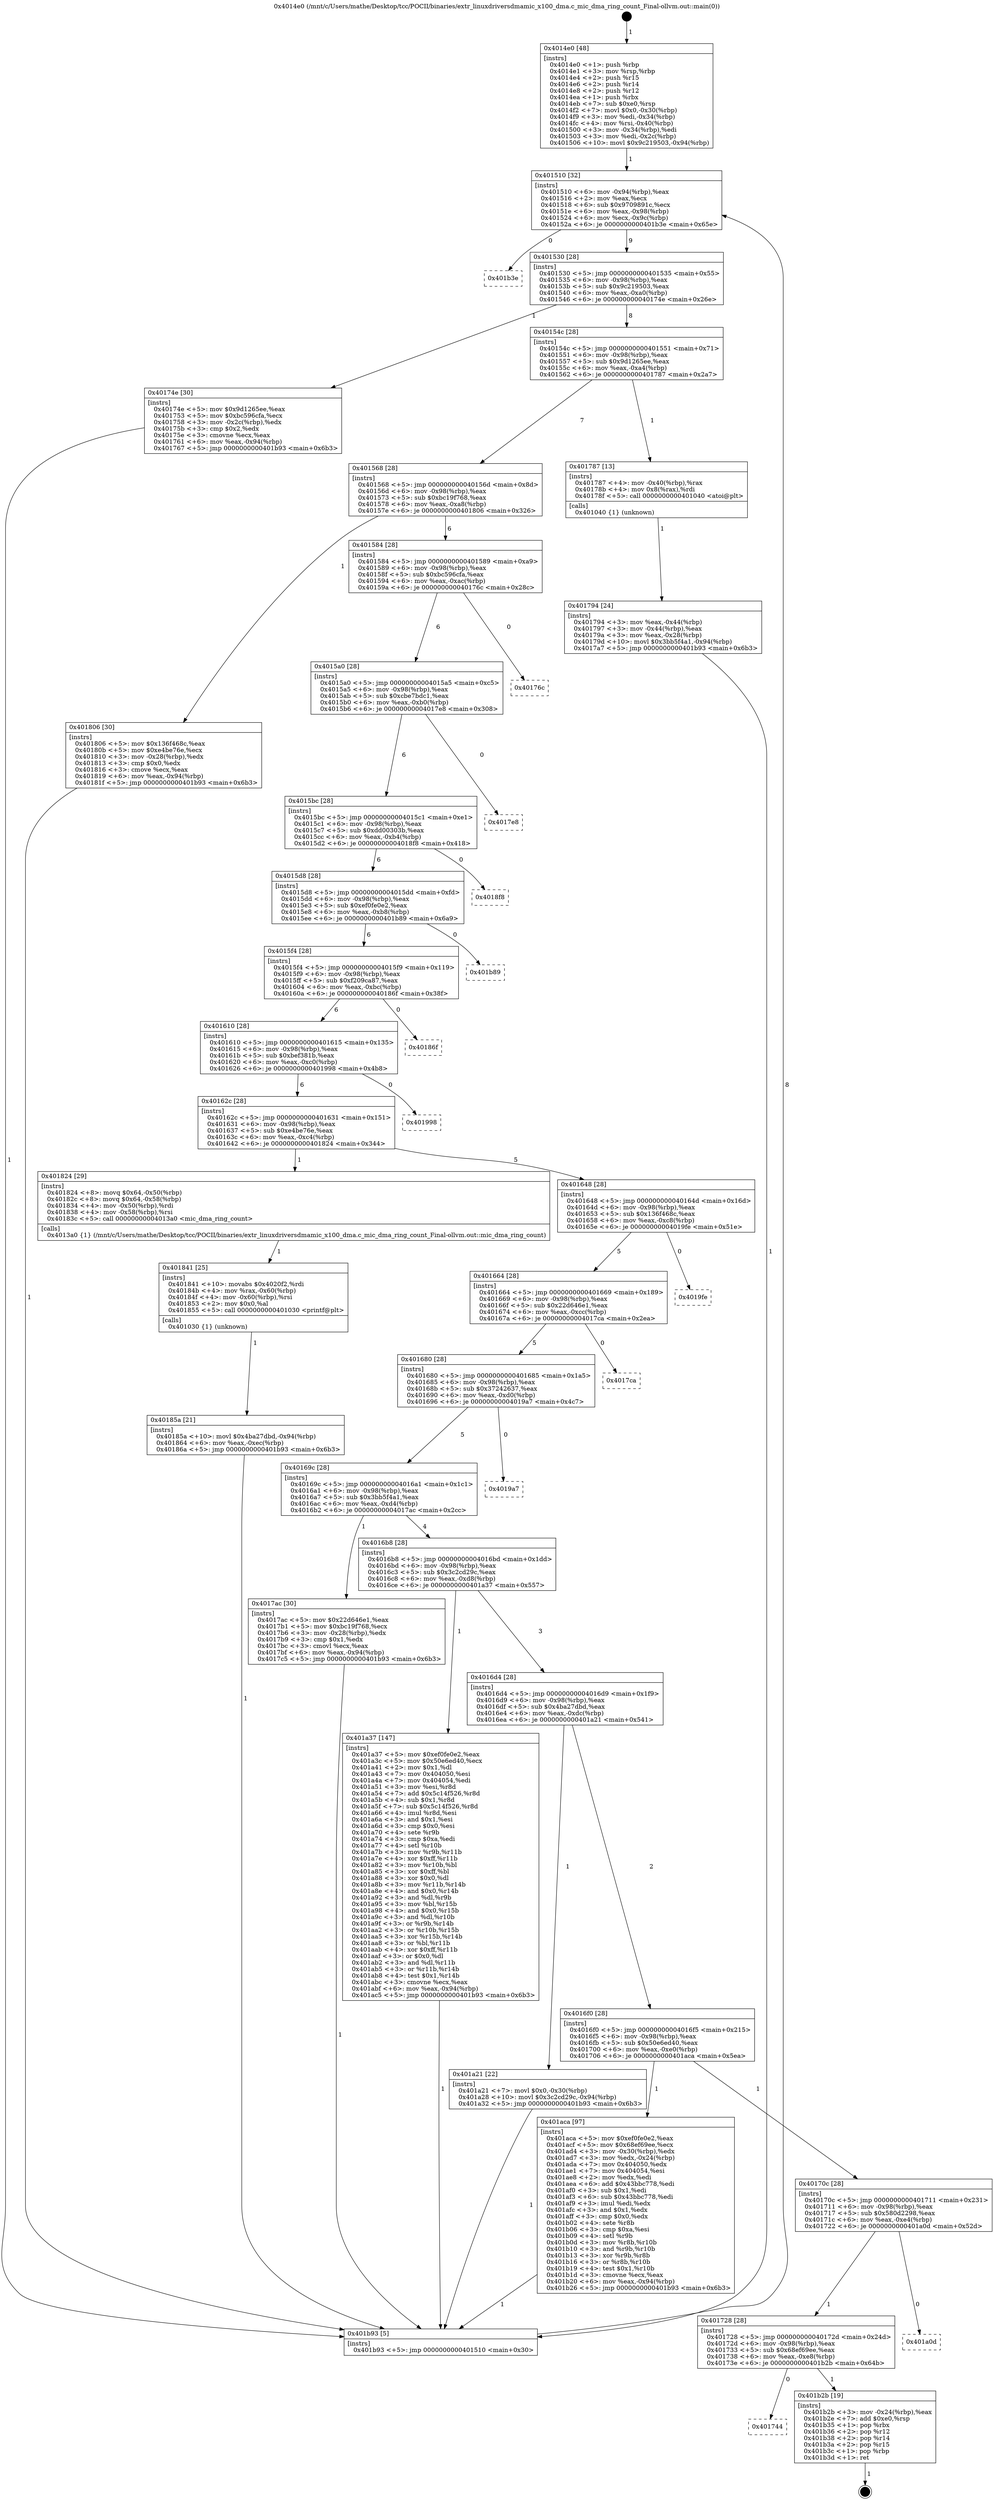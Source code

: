 digraph "0x4014e0" {
  label = "0x4014e0 (/mnt/c/Users/mathe/Desktop/tcc/POCII/binaries/extr_linuxdriversdmamic_x100_dma.c_mic_dma_ring_count_Final-ollvm.out::main(0))"
  labelloc = "t"
  node[shape=record]

  Entry [label="",width=0.3,height=0.3,shape=circle,fillcolor=black,style=filled]
  "0x401510" [label="{
     0x401510 [32]\l
     | [instrs]\l
     &nbsp;&nbsp;0x401510 \<+6\>: mov -0x94(%rbp),%eax\l
     &nbsp;&nbsp;0x401516 \<+2\>: mov %eax,%ecx\l
     &nbsp;&nbsp;0x401518 \<+6\>: sub $0x9709891c,%ecx\l
     &nbsp;&nbsp;0x40151e \<+6\>: mov %eax,-0x98(%rbp)\l
     &nbsp;&nbsp;0x401524 \<+6\>: mov %ecx,-0x9c(%rbp)\l
     &nbsp;&nbsp;0x40152a \<+6\>: je 0000000000401b3e \<main+0x65e\>\l
  }"]
  "0x401b3e" [label="{
     0x401b3e\l
  }", style=dashed]
  "0x401530" [label="{
     0x401530 [28]\l
     | [instrs]\l
     &nbsp;&nbsp;0x401530 \<+5\>: jmp 0000000000401535 \<main+0x55\>\l
     &nbsp;&nbsp;0x401535 \<+6\>: mov -0x98(%rbp),%eax\l
     &nbsp;&nbsp;0x40153b \<+5\>: sub $0x9c219503,%eax\l
     &nbsp;&nbsp;0x401540 \<+6\>: mov %eax,-0xa0(%rbp)\l
     &nbsp;&nbsp;0x401546 \<+6\>: je 000000000040174e \<main+0x26e\>\l
  }"]
  Exit [label="",width=0.3,height=0.3,shape=circle,fillcolor=black,style=filled,peripheries=2]
  "0x40174e" [label="{
     0x40174e [30]\l
     | [instrs]\l
     &nbsp;&nbsp;0x40174e \<+5\>: mov $0x9d1265ee,%eax\l
     &nbsp;&nbsp;0x401753 \<+5\>: mov $0xbc596cfa,%ecx\l
     &nbsp;&nbsp;0x401758 \<+3\>: mov -0x2c(%rbp),%edx\l
     &nbsp;&nbsp;0x40175b \<+3\>: cmp $0x2,%edx\l
     &nbsp;&nbsp;0x40175e \<+3\>: cmovne %ecx,%eax\l
     &nbsp;&nbsp;0x401761 \<+6\>: mov %eax,-0x94(%rbp)\l
     &nbsp;&nbsp;0x401767 \<+5\>: jmp 0000000000401b93 \<main+0x6b3\>\l
  }"]
  "0x40154c" [label="{
     0x40154c [28]\l
     | [instrs]\l
     &nbsp;&nbsp;0x40154c \<+5\>: jmp 0000000000401551 \<main+0x71\>\l
     &nbsp;&nbsp;0x401551 \<+6\>: mov -0x98(%rbp),%eax\l
     &nbsp;&nbsp;0x401557 \<+5\>: sub $0x9d1265ee,%eax\l
     &nbsp;&nbsp;0x40155c \<+6\>: mov %eax,-0xa4(%rbp)\l
     &nbsp;&nbsp;0x401562 \<+6\>: je 0000000000401787 \<main+0x2a7\>\l
  }"]
  "0x401b93" [label="{
     0x401b93 [5]\l
     | [instrs]\l
     &nbsp;&nbsp;0x401b93 \<+5\>: jmp 0000000000401510 \<main+0x30\>\l
  }"]
  "0x4014e0" [label="{
     0x4014e0 [48]\l
     | [instrs]\l
     &nbsp;&nbsp;0x4014e0 \<+1\>: push %rbp\l
     &nbsp;&nbsp;0x4014e1 \<+3\>: mov %rsp,%rbp\l
     &nbsp;&nbsp;0x4014e4 \<+2\>: push %r15\l
     &nbsp;&nbsp;0x4014e6 \<+2\>: push %r14\l
     &nbsp;&nbsp;0x4014e8 \<+2\>: push %r12\l
     &nbsp;&nbsp;0x4014ea \<+1\>: push %rbx\l
     &nbsp;&nbsp;0x4014eb \<+7\>: sub $0xe0,%rsp\l
     &nbsp;&nbsp;0x4014f2 \<+7\>: movl $0x0,-0x30(%rbp)\l
     &nbsp;&nbsp;0x4014f9 \<+3\>: mov %edi,-0x34(%rbp)\l
     &nbsp;&nbsp;0x4014fc \<+4\>: mov %rsi,-0x40(%rbp)\l
     &nbsp;&nbsp;0x401500 \<+3\>: mov -0x34(%rbp),%edi\l
     &nbsp;&nbsp;0x401503 \<+3\>: mov %edi,-0x2c(%rbp)\l
     &nbsp;&nbsp;0x401506 \<+10\>: movl $0x9c219503,-0x94(%rbp)\l
  }"]
  "0x401744" [label="{
     0x401744\l
  }", style=dashed]
  "0x401787" [label="{
     0x401787 [13]\l
     | [instrs]\l
     &nbsp;&nbsp;0x401787 \<+4\>: mov -0x40(%rbp),%rax\l
     &nbsp;&nbsp;0x40178b \<+4\>: mov 0x8(%rax),%rdi\l
     &nbsp;&nbsp;0x40178f \<+5\>: call 0000000000401040 \<atoi@plt\>\l
     | [calls]\l
     &nbsp;&nbsp;0x401040 \{1\} (unknown)\l
  }"]
  "0x401568" [label="{
     0x401568 [28]\l
     | [instrs]\l
     &nbsp;&nbsp;0x401568 \<+5\>: jmp 000000000040156d \<main+0x8d\>\l
     &nbsp;&nbsp;0x40156d \<+6\>: mov -0x98(%rbp),%eax\l
     &nbsp;&nbsp;0x401573 \<+5\>: sub $0xbc19f768,%eax\l
     &nbsp;&nbsp;0x401578 \<+6\>: mov %eax,-0xa8(%rbp)\l
     &nbsp;&nbsp;0x40157e \<+6\>: je 0000000000401806 \<main+0x326\>\l
  }"]
  "0x401794" [label="{
     0x401794 [24]\l
     | [instrs]\l
     &nbsp;&nbsp;0x401794 \<+3\>: mov %eax,-0x44(%rbp)\l
     &nbsp;&nbsp;0x401797 \<+3\>: mov -0x44(%rbp),%eax\l
     &nbsp;&nbsp;0x40179a \<+3\>: mov %eax,-0x28(%rbp)\l
     &nbsp;&nbsp;0x40179d \<+10\>: movl $0x3bb5f4a1,-0x94(%rbp)\l
     &nbsp;&nbsp;0x4017a7 \<+5\>: jmp 0000000000401b93 \<main+0x6b3\>\l
  }"]
  "0x401b2b" [label="{
     0x401b2b [19]\l
     | [instrs]\l
     &nbsp;&nbsp;0x401b2b \<+3\>: mov -0x24(%rbp),%eax\l
     &nbsp;&nbsp;0x401b2e \<+7\>: add $0xe0,%rsp\l
     &nbsp;&nbsp;0x401b35 \<+1\>: pop %rbx\l
     &nbsp;&nbsp;0x401b36 \<+2\>: pop %r12\l
     &nbsp;&nbsp;0x401b38 \<+2\>: pop %r14\l
     &nbsp;&nbsp;0x401b3a \<+2\>: pop %r15\l
     &nbsp;&nbsp;0x401b3c \<+1\>: pop %rbp\l
     &nbsp;&nbsp;0x401b3d \<+1\>: ret\l
  }"]
  "0x401806" [label="{
     0x401806 [30]\l
     | [instrs]\l
     &nbsp;&nbsp;0x401806 \<+5\>: mov $0x136f468c,%eax\l
     &nbsp;&nbsp;0x40180b \<+5\>: mov $0xe4be76e,%ecx\l
     &nbsp;&nbsp;0x401810 \<+3\>: mov -0x28(%rbp),%edx\l
     &nbsp;&nbsp;0x401813 \<+3\>: cmp $0x0,%edx\l
     &nbsp;&nbsp;0x401816 \<+3\>: cmove %ecx,%eax\l
     &nbsp;&nbsp;0x401819 \<+6\>: mov %eax,-0x94(%rbp)\l
     &nbsp;&nbsp;0x40181f \<+5\>: jmp 0000000000401b93 \<main+0x6b3\>\l
  }"]
  "0x401584" [label="{
     0x401584 [28]\l
     | [instrs]\l
     &nbsp;&nbsp;0x401584 \<+5\>: jmp 0000000000401589 \<main+0xa9\>\l
     &nbsp;&nbsp;0x401589 \<+6\>: mov -0x98(%rbp),%eax\l
     &nbsp;&nbsp;0x40158f \<+5\>: sub $0xbc596cfa,%eax\l
     &nbsp;&nbsp;0x401594 \<+6\>: mov %eax,-0xac(%rbp)\l
     &nbsp;&nbsp;0x40159a \<+6\>: je 000000000040176c \<main+0x28c\>\l
  }"]
  "0x401728" [label="{
     0x401728 [28]\l
     | [instrs]\l
     &nbsp;&nbsp;0x401728 \<+5\>: jmp 000000000040172d \<main+0x24d\>\l
     &nbsp;&nbsp;0x40172d \<+6\>: mov -0x98(%rbp),%eax\l
     &nbsp;&nbsp;0x401733 \<+5\>: sub $0x68ef69ee,%eax\l
     &nbsp;&nbsp;0x401738 \<+6\>: mov %eax,-0xe8(%rbp)\l
     &nbsp;&nbsp;0x40173e \<+6\>: je 0000000000401b2b \<main+0x64b\>\l
  }"]
  "0x40176c" [label="{
     0x40176c\l
  }", style=dashed]
  "0x4015a0" [label="{
     0x4015a0 [28]\l
     | [instrs]\l
     &nbsp;&nbsp;0x4015a0 \<+5\>: jmp 00000000004015a5 \<main+0xc5\>\l
     &nbsp;&nbsp;0x4015a5 \<+6\>: mov -0x98(%rbp),%eax\l
     &nbsp;&nbsp;0x4015ab \<+5\>: sub $0xcbe7bdc1,%eax\l
     &nbsp;&nbsp;0x4015b0 \<+6\>: mov %eax,-0xb0(%rbp)\l
     &nbsp;&nbsp;0x4015b6 \<+6\>: je 00000000004017e8 \<main+0x308\>\l
  }"]
  "0x401a0d" [label="{
     0x401a0d\l
  }", style=dashed]
  "0x4017e8" [label="{
     0x4017e8\l
  }", style=dashed]
  "0x4015bc" [label="{
     0x4015bc [28]\l
     | [instrs]\l
     &nbsp;&nbsp;0x4015bc \<+5\>: jmp 00000000004015c1 \<main+0xe1\>\l
     &nbsp;&nbsp;0x4015c1 \<+6\>: mov -0x98(%rbp),%eax\l
     &nbsp;&nbsp;0x4015c7 \<+5\>: sub $0xdd00303b,%eax\l
     &nbsp;&nbsp;0x4015cc \<+6\>: mov %eax,-0xb4(%rbp)\l
     &nbsp;&nbsp;0x4015d2 \<+6\>: je 00000000004018f8 \<main+0x418\>\l
  }"]
  "0x40170c" [label="{
     0x40170c [28]\l
     | [instrs]\l
     &nbsp;&nbsp;0x40170c \<+5\>: jmp 0000000000401711 \<main+0x231\>\l
     &nbsp;&nbsp;0x401711 \<+6\>: mov -0x98(%rbp),%eax\l
     &nbsp;&nbsp;0x401717 \<+5\>: sub $0x580d2298,%eax\l
     &nbsp;&nbsp;0x40171c \<+6\>: mov %eax,-0xe4(%rbp)\l
     &nbsp;&nbsp;0x401722 \<+6\>: je 0000000000401a0d \<main+0x52d\>\l
  }"]
  "0x4018f8" [label="{
     0x4018f8\l
  }", style=dashed]
  "0x4015d8" [label="{
     0x4015d8 [28]\l
     | [instrs]\l
     &nbsp;&nbsp;0x4015d8 \<+5\>: jmp 00000000004015dd \<main+0xfd\>\l
     &nbsp;&nbsp;0x4015dd \<+6\>: mov -0x98(%rbp),%eax\l
     &nbsp;&nbsp;0x4015e3 \<+5\>: sub $0xef0fe0e2,%eax\l
     &nbsp;&nbsp;0x4015e8 \<+6\>: mov %eax,-0xb8(%rbp)\l
     &nbsp;&nbsp;0x4015ee \<+6\>: je 0000000000401b89 \<main+0x6a9\>\l
  }"]
  "0x401aca" [label="{
     0x401aca [97]\l
     | [instrs]\l
     &nbsp;&nbsp;0x401aca \<+5\>: mov $0xef0fe0e2,%eax\l
     &nbsp;&nbsp;0x401acf \<+5\>: mov $0x68ef69ee,%ecx\l
     &nbsp;&nbsp;0x401ad4 \<+3\>: mov -0x30(%rbp),%edx\l
     &nbsp;&nbsp;0x401ad7 \<+3\>: mov %edx,-0x24(%rbp)\l
     &nbsp;&nbsp;0x401ada \<+7\>: mov 0x404050,%edx\l
     &nbsp;&nbsp;0x401ae1 \<+7\>: mov 0x404054,%esi\l
     &nbsp;&nbsp;0x401ae8 \<+2\>: mov %edx,%edi\l
     &nbsp;&nbsp;0x401aea \<+6\>: add $0x43bbc778,%edi\l
     &nbsp;&nbsp;0x401af0 \<+3\>: sub $0x1,%edi\l
     &nbsp;&nbsp;0x401af3 \<+6\>: sub $0x43bbc778,%edi\l
     &nbsp;&nbsp;0x401af9 \<+3\>: imul %edi,%edx\l
     &nbsp;&nbsp;0x401afc \<+3\>: and $0x1,%edx\l
     &nbsp;&nbsp;0x401aff \<+3\>: cmp $0x0,%edx\l
     &nbsp;&nbsp;0x401b02 \<+4\>: sete %r8b\l
     &nbsp;&nbsp;0x401b06 \<+3\>: cmp $0xa,%esi\l
     &nbsp;&nbsp;0x401b09 \<+4\>: setl %r9b\l
     &nbsp;&nbsp;0x401b0d \<+3\>: mov %r8b,%r10b\l
     &nbsp;&nbsp;0x401b10 \<+3\>: and %r9b,%r10b\l
     &nbsp;&nbsp;0x401b13 \<+3\>: xor %r9b,%r8b\l
     &nbsp;&nbsp;0x401b16 \<+3\>: or %r8b,%r10b\l
     &nbsp;&nbsp;0x401b19 \<+4\>: test $0x1,%r10b\l
     &nbsp;&nbsp;0x401b1d \<+3\>: cmovne %ecx,%eax\l
     &nbsp;&nbsp;0x401b20 \<+6\>: mov %eax,-0x94(%rbp)\l
     &nbsp;&nbsp;0x401b26 \<+5\>: jmp 0000000000401b93 \<main+0x6b3\>\l
  }"]
  "0x401b89" [label="{
     0x401b89\l
  }", style=dashed]
  "0x4015f4" [label="{
     0x4015f4 [28]\l
     | [instrs]\l
     &nbsp;&nbsp;0x4015f4 \<+5\>: jmp 00000000004015f9 \<main+0x119\>\l
     &nbsp;&nbsp;0x4015f9 \<+6\>: mov -0x98(%rbp),%eax\l
     &nbsp;&nbsp;0x4015ff \<+5\>: sub $0xf209ca87,%eax\l
     &nbsp;&nbsp;0x401604 \<+6\>: mov %eax,-0xbc(%rbp)\l
     &nbsp;&nbsp;0x40160a \<+6\>: je 000000000040186f \<main+0x38f\>\l
  }"]
  "0x4016f0" [label="{
     0x4016f0 [28]\l
     | [instrs]\l
     &nbsp;&nbsp;0x4016f0 \<+5\>: jmp 00000000004016f5 \<main+0x215\>\l
     &nbsp;&nbsp;0x4016f5 \<+6\>: mov -0x98(%rbp),%eax\l
     &nbsp;&nbsp;0x4016fb \<+5\>: sub $0x50e6ed40,%eax\l
     &nbsp;&nbsp;0x401700 \<+6\>: mov %eax,-0xe0(%rbp)\l
     &nbsp;&nbsp;0x401706 \<+6\>: je 0000000000401aca \<main+0x5ea\>\l
  }"]
  "0x40186f" [label="{
     0x40186f\l
  }", style=dashed]
  "0x401610" [label="{
     0x401610 [28]\l
     | [instrs]\l
     &nbsp;&nbsp;0x401610 \<+5\>: jmp 0000000000401615 \<main+0x135\>\l
     &nbsp;&nbsp;0x401615 \<+6\>: mov -0x98(%rbp),%eax\l
     &nbsp;&nbsp;0x40161b \<+5\>: sub $0xbef381b,%eax\l
     &nbsp;&nbsp;0x401620 \<+6\>: mov %eax,-0xc0(%rbp)\l
     &nbsp;&nbsp;0x401626 \<+6\>: je 0000000000401998 \<main+0x4b8\>\l
  }"]
  "0x401a21" [label="{
     0x401a21 [22]\l
     | [instrs]\l
     &nbsp;&nbsp;0x401a21 \<+7\>: movl $0x0,-0x30(%rbp)\l
     &nbsp;&nbsp;0x401a28 \<+10\>: movl $0x3c2cd29c,-0x94(%rbp)\l
     &nbsp;&nbsp;0x401a32 \<+5\>: jmp 0000000000401b93 \<main+0x6b3\>\l
  }"]
  "0x401998" [label="{
     0x401998\l
  }", style=dashed]
  "0x40162c" [label="{
     0x40162c [28]\l
     | [instrs]\l
     &nbsp;&nbsp;0x40162c \<+5\>: jmp 0000000000401631 \<main+0x151\>\l
     &nbsp;&nbsp;0x401631 \<+6\>: mov -0x98(%rbp),%eax\l
     &nbsp;&nbsp;0x401637 \<+5\>: sub $0xe4be76e,%eax\l
     &nbsp;&nbsp;0x40163c \<+6\>: mov %eax,-0xc4(%rbp)\l
     &nbsp;&nbsp;0x401642 \<+6\>: je 0000000000401824 \<main+0x344\>\l
  }"]
  "0x4016d4" [label="{
     0x4016d4 [28]\l
     | [instrs]\l
     &nbsp;&nbsp;0x4016d4 \<+5\>: jmp 00000000004016d9 \<main+0x1f9\>\l
     &nbsp;&nbsp;0x4016d9 \<+6\>: mov -0x98(%rbp),%eax\l
     &nbsp;&nbsp;0x4016df \<+5\>: sub $0x4ba27dbd,%eax\l
     &nbsp;&nbsp;0x4016e4 \<+6\>: mov %eax,-0xdc(%rbp)\l
     &nbsp;&nbsp;0x4016ea \<+6\>: je 0000000000401a21 \<main+0x541\>\l
  }"]
  "0x401824" [label="{
     0x401824 [29]\l
     | [instrs]\l
     &nbsp;&nbsp;0x401824 \<+8\>: movq $0x64,-0x50(%rbp)\l
     &nbsp;&nbsp;0x40182c \<+8\>: movq $0x64,-0x58(%rbp)\l
     &nbsp;&nbsp;0x401834 \<+4\>: mov -0x50(%rbp),%rdi\l
     &nbsp;&nbsp;0x401838 \<+4\>: mov -0x58(%rbp),%rsi\l
     &nbsp;&nbsp;0x40183c \<+5\>: call 00000000004013a0 \<mic_dma_ring_count\>\l
     | [calls]\l
     &nbsp;&nbsp;0x4013a0 \{1\} (/mnt/c/Users/mathe/Desktop/tcc/POCII/binaries/extr_linuxdriversdmamic_x100_dma.c_mic_dma_ring_count_Final-ollvm.out::mic_dma_ring_count)\l
  }"]
  "0x401648" [label="{
     0x401648 [28]\l
     | [instrs]\l
     &nbsp;&nbsp;0x401648 \<+5\>: jmp 000000000040164d \<main+0x16d\>\l
     &nbsp;&nbsp;0x40164d \<+6\>: mov -0x98(%rbp),%eax\l
     &nbsp;&nbsp;0x401653 \<+5\>: sub $0x136f468c,%eax\l
     &nbsp;&nbsp;0x401658 \<+6\>: mov %eax,-0xc8(%rbp)\l
     &nbsp;&nbsp;0x40165e \<+6\>: je 00000000004019fe \<main+0x51e\>\l
  }"]
  "0x401a37" [label="{
     0x401a37 [147]\l
     | [instrs]\l
     &nbsp;&nbsp;0x401a37 \<+5\>: mov $0xef0fe0e2,%eax\l
     &nbsp;&nbsp;0x401a3c \<+5\>: mov $0x50e6ed40,%ecx\l
     &nbsp;&nbsp;0x401a41 \<+2\>: mov $0x1,%dl\l
     &nbsp;&nbsp;0x401a43 \<+7\>: mov 0x404050,%esi\l
     &nbsp;&nbsp;0x401a4a \<+7\>: mov 0x404054,%edi\l
     &nbsp;&nbsp;0x401a51 \<+3\>: mov %esi,%r8d\l
     &nbsp;&nbsp;0x401a54 \<+7\>: add $0x5c14f526,%r8d\l
     &nbsp;&nbsp;0x401a5b \<+4\>: sub $0x1,%r8d\l
     &nbsp;&nbsp;0x401a5f \<+7\>: sub $0x5c14f526,%r8d\l
     &nbsp;&nbsp;0x401a66 \<+4\>: imul %r8d,%esi\l
     &nbsp;&nbsp;0x401a6a \<+3\>: and $0x1,%esi\l
     &nbsp;&nbsp;0x401a6d \<+3\>: cmp $0x0,%esi\l
     &nbsp;&nbsp;0x401a70 \<+4\>: sete %r9b\l
     &nbsp;&nbsp;0x401a74 \<+3\>: cmp $0xa,%edi\l
     &nbsp;&nbsp;0x401a77 \<+4\>: setl %r10b\l
     &nbsp;&nbsp;0x401a7b \<+3\>: mov %r9b,%r11b\l
     &nbsp;&nbsp;0x401a7e \<+4\>: xor $0xff,%r11b\l
     &nbsp;&nbsp;0x401a82 \<+3\>: mov %r10b,%bl\l
     &nbsp;&nbsp;0x401a85 \<+3\>: xor $0xff,%bl\l
     &nbsp;&nbsp;0x401a88 \<+3\>: xor $0x0,%dl\l
     &nbsp;&nbsp;0x401a8b \<+3\>: mov %r11b,%r14b\l
     &nbsp;&nbsp;0x401a8e \<+4\>: and $0x0,%r14b\l
     &nbsp;&nbsp;0x401a92 \<+3\>: and %dl,%r9b\l
     &nbsp;&nbsp;0x401a95 \<+3\>: mov %bl,%r15b\l
     &nbsp;&nbsp;0x401a98 \<+4\>: and $0x0,%r15b\l
     &nbsp;&nbsp;0x401a9c \<+3\>: and %dl,%r10b\l
     &nbsp;&nbsp;0x401a9f \<+3\>: or %r9b,%r14b\l
     &nbsp;&nbsp;0x401aa2 \<+3\>: or %r10b,%r15b\l
     &nbsp;&nbsp;0x401aa5 \<+3\>: xor %r15b,%r14b\l
     &nbsp;&nbsp;0x401aa8 \<+3\>: or %bl,%r11b\l
     &nbsp;&nbsp;0x401aab \<+4\>: xor $0xff,%r11b\l
     &nbsp;&nbsp;0x401aaf \<+3\>: or $0x0,%dl\l
     &nbsp;&nbsp;0x401ab2 \<+3\>: and %dl,%r11b\l
     &nbsp;&nbsp;0x401ab5 \<+3\>: or %r11b,%r14b\l
     &nbsp;&nbsp;0x401ab8 \<+4\>: test $0x1,%r14b\l
     &nbsp;&nbsp;0x401abc \<+3\>: cmovne %ecx,%eax\l
     &nbsp;&nbsp;0x401abf \<+6\>: mov %eax,-0x94(%rbp)\l
     &nbsp;&nbsp;0x401ac5 \<+5\>: jmp 0000000000401b93 \<main+0x6b3\>\l
  }"]
  "0x4019fe" [label="{
     0x4019fe\l
  }", style=dashed]
  "0x401664" [label="{
     0x401664 [28]\l
     | [instrs]\l
     &nbsp;&nbsp;0x401664 \<+5\>: jmp 0000000000401669 \<main+0x189\>\l
     &nbsp;&nbsp;0x401669 \<+6\>: mov -0x98(%rbp),%eax\l
     &nbsp;&nbsp;0x40166f \<+5\>: sub $0x22d646e1,%eax\l
     &nbsp;&nbsp;0x401674 \<+6\>: mov %eax,-0xcc(%rbp)\l
     &nbsp;&nbsp;0x40167a \<+6\>: je 00000000004017ca \<main+0x2ea\>\l
  }"]
  "0x40185a" [label="{
     0x40185a [21]\l
     | [instrs]\l
     &nbsp;&nbsp;0x40185a \<+10\>: movl $0x4ba27dbd,-0x94(%rbp)\l
     &nbsp;&nbsp;0x401864 \<+6\>: mov %eax,-0xec(%rbp)\l
     &nbsp;&nbsp;0x40186a \<+5\>: jmp 0000000000401b93 \<main+0x6b3\>\l
  }"]
  "0x4017ca" [label="{
     0x4017ca\l
  }", style=dashed]
  "0x401680" [label="{
     0x401680 [28]\l
     | [instrs]\l
     &nbsp;&nbsp;0x401680 \<+5\>: jmp 0000000000401685 \<main+0x1a5\>\l
     &nbsp;&nbsp;0x401685 \<+6\>: mov -0x98(%rbp),%eax\l
     &nbsp;&nbsp;0x40168b \<+5\>: sub $0x37242637,%eax\l
     &nbsp;&nbsp;0x401690 \<+6\>: mov %eax,-0xd0(%rbp)\l
     &nbsp;&nbsp;0x401696 \<+6\>: je 00000000004019a7 \<main+0x4c7\>\l
  }"]
  "0x401841" [label="{
     0x401841 [25]\l
     | [instrs]\l
     &nbsp;&nbsp;0x401841 \<+10\>: movabs $0x4020f2,%rdi\l
     &nbsp;&nbsp;0x40184b \<+4\>: mov %rax,-0x60(%rbp)\l
     &nbsp;&nbsp;0x40184f \<+4\>: mov -0x60(%rbp),%rsi\l
     &nbsp;&nbsp;0x401853 \<+2\>: mov $0x0,%al\l
     &nbsp;&nbsp;0x401855 \<+5\>: call 0000000000401030 \<printf@plt\>\l
     | [calls]\l
     &nbsp;&nbsp;0x401030 \{1\} (unknown)\l
  }"]
  "0x4019a7" [label="{
     0x4019a7\l
  }", style=dashed]
  "0x40169c" [label="{
     0x40169c [28]\l
     | [instrs]\l
     &nbsp;&nbsp;0x40169c \<+5\>: jmp 00000000004016a1 \<main+0x1c1\>\l
     &nbsp;&nbsp;0x4016a1 \<+6\>: mov -0x98(%rbp),%eax\l
     &nbsp;&nbsp;0x4016a7 \<+5\>: sub $0x3bb5f4a1,%eax\l
     &nbsp;&nbsp;0x4016ac \<+6\>: mov %eax,-0xd4(%rbp)\l
     &nbsp;&nbsp;0x4016b2 \<+6\>: je 00000000004017ac \<main+0x2cc\>\l
  }"]
  "0x4016b8" [label="{
     0x4016b8 [28]\l
     | [instrs]\l
     &nbsp;&nbsp;0x4016b8 \<+5\>: jmp 00000000004016bd \<main+0x1dd\>\l
     &nbsp;&nbsp;0x4016bd \<+6\>: mov -0x98(%rbp),%eax\l
     &nbsp;&nbsp;0x4016c3 \<+5\>: sub $0x3c2cd29c,%eax\l
     &nbsp;&nbsp;0x4016c8 \<+6\>: mov %eax,-0xd8(%rbp)\l
     &nbsp;&nbsp;0x4016ce \<+6\>: je 0000000000401a37 \<main+0x557\>\l
  }"]
  "0x4017ac" [label="{
     0x4017ac [30]\l
     | [instrs]\l
     &nbsp;&nbsp;0x4017ac \<+5\>: mov $0x22d646e1,%eax\l
     &nbsp;&nbsp;0x4017b1 \<+5\>: mov $0xbc19f768,%ecx\l
     &nbsp;&nbsp;0x4017b6 \<+3\>: mov -0x28(%rbp),%edx\l
     &nbsp;&nbsp;0x4017b9 \<+3\>: cmp $0x1,%edx\l
     &nbsp;&nbsp;0x4017bc \<+3\>: cmovl %ecx,%eax\l
     &nbsp;&nbsp;0x4017bf \<+6\>: mov %eax,-0x94(%rbp)\l
     &nbsp;&nbsp;0x4017c5 \<+5\>: jmp 0000000000401b93 \<main+0x6b3\>\l
  }"]
  Entry -> "0x4014e0" [label=" 1"]
  "0x401510" -> "0x401b3e" [label=" 0"]
  "0x401510" -> "0x401530" [label=" 9"]
  "0x401b2b" -> Exit [label=" 1"]
  "0x401530" -> "0x40174e" [label=" 1"]
  "0x401530" -> "0x40154c" [label=" 8"]
  "0x40174e" -> "0x401b93" [label=" 1"]
  "0x4014e0" -> "0x401510" [label=" 1"]
  "0x401b93" -> "0x401510" [label=" 8"]
  "0x401728" -> "0x401744" [label=" 0"]
  "0x40154c" -> "0x401787" [label=" 1"]
  "0x40154c" -> "0x401568" [label=" 7"]
  "0x401787" -> "0x401794" [label=" 1"]
  "0x401794" -> "0x401b93" [label=" 1"]
  "0x401728" -> "0x401b2b" [label=" 1"]
  "0x401568" -> "0x401806" [label=" 1"]
  "0x401568" -> "0x401584" [label=" 6"]
  "0x40170c" -> "0x401728" [label=" 1"]
  "0x401584" -> "0x40176c" [label=" 0"]
  "0x401584" -> "0x4015a0" [label=" 6"]
  "0x40170c" -> "0x401a0d" [label=" 0"]
  "0x4015a0" -> "0x4017e8" [label=" 0"]
  "0x4015a0" -> "0x4015bc" [label=" 6"]
  "0x401aca" -> "0x401b93" [label=" 1"]
  "0x4015bc" -> "0x4018f8" [label=" 0"]
  "0x4015bc" -> "0x4015d8" [label=" 6"]
  "0x4016f0" -> "0x40170c" [label=" 1"]
  "0x4015d8" -> "0x401b89" [label=" 0"]
  "0x4015d8" -> "0x4015f4" [label=" 6"]
  "0x4016f0" -> "0x401aca" [label=" 1"]
  "0x4015f4" -> "0x40186f" [label=" 0"]
  "0x4015f4" -> "0x401610" [label=" 6"]
  "0x401a37" -> "0x401b93" [label=" 1"]
  "0x401610" -> "0x401998" [label=" 0"]
  "0x401610" -> "0x40162c" [label=" 6"]
  "0x401a21" -> "0x401b93" [label=" 1"]
  "0x40162c" -> "0x401824" [label=" 1"]
  "0x40162c" -> "0x401648" [label=" 5"]
  "0x4016d4" -> "0x401a21" [label=" 1"]
  "0x401648" -> "0x4019fe" [label=" 0"]
  "0x401648" -> "0x401664" [label=" 5"]
  "0x4016d4" -> "0x4016f0" [label=" 2"]
  "0x401664" -> "0x4017ca" [label=" 0"]
  "0x401664" -> "0x401680" [label=" 5"]
  "0x4016b8" -> "0x401a37" [label=" 1"]
  "0x401680" -> "0x4019a7" [label=" 0"]
  "0x401680" -> "0x40169c" [label=" 5"]
  "0x4016b8" -> "0x4016d4" [label=" 3"]
  "0x40169c" -> "0x4017ac" [label=" 1"]
  "0x40169c" -> "0x4016b8" [label=" 4"]
  "0x4017ac" -> "0x401b93" [label=" 1"]
  "0x401806" -> "0x401b93" [label=" 1"]
  "0x401824" -> "0x401841" [label=" 1"]
  "0x401841" -> "0x40185a" [label=" 1"]
  "0x40185a" -> "0x401b93" [label=" 1"]
}
